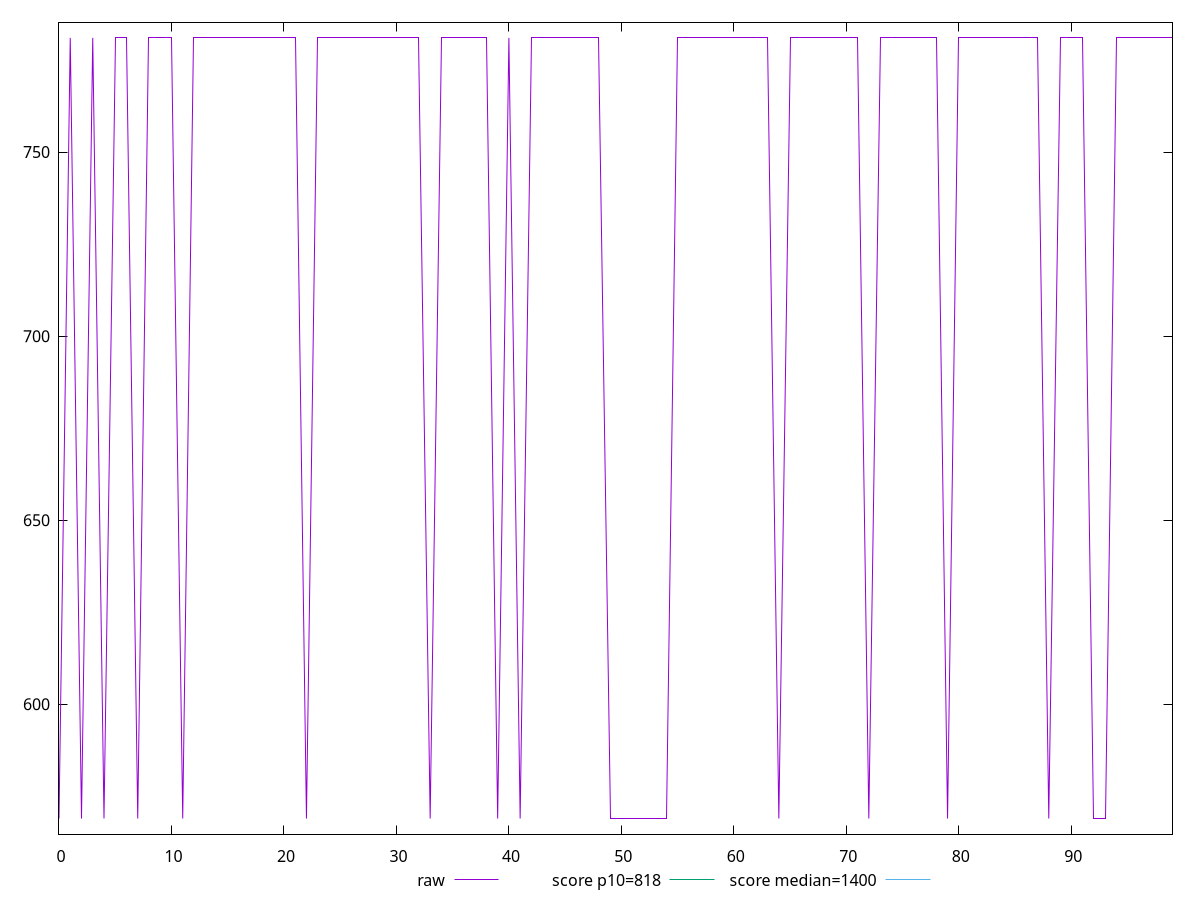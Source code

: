 reset

$raw <<EOF
0 569
1 781
2 569
3 781
4 569
5 781
6 781
7 569
8 781
9 781
10 781
11 569
12 781
13 781
14 781
15 781
16 781
17 781
18 781
19 781
20 781
21 781
22 569
23 781
24 781
25 781
26 781
27 781
28 781
29 781
30 781
31 781
32 781
33 569
34 781
35 781
36 781
37 781
38 781
39 569
40 781
41 569
42 781
43 781
44 781
45 781
46 781
47 781
48 781
49 569
50 569
51 569
52 569
53 569
54 569
55 781
56 781
57 781
58 781
59 781
60 781
61 781
62 781
63 781
64 569
65 781
66 781
67 781
68 781
69 781
70 781
71 781
72 569
73 781
74 781
75 781
76 781
77 781
78 781
79 569
80 781
81 781
82 781
83 781
84 781
85 781
86 781
87 781
88 569
89 781
90 781
91 781
92 569
93 569
94 781
95 781
96 781
97 781
98 781
99 781
EOF

set key outside below
set xrange [0:99]
set yrange [564.76:785.24]
set trange [564.76:785.24]
set terminal svg size 640, 500 enhanced background rgb 'white'
set output "report/report_00029_2021-02-24T13-36-40.390Z/dom-size/samples/agenda/raw/values.svg"

plot $raw title "raw" with line, \
     818 title "score p10=818", \
     1400 title "score median=1400"

reset
